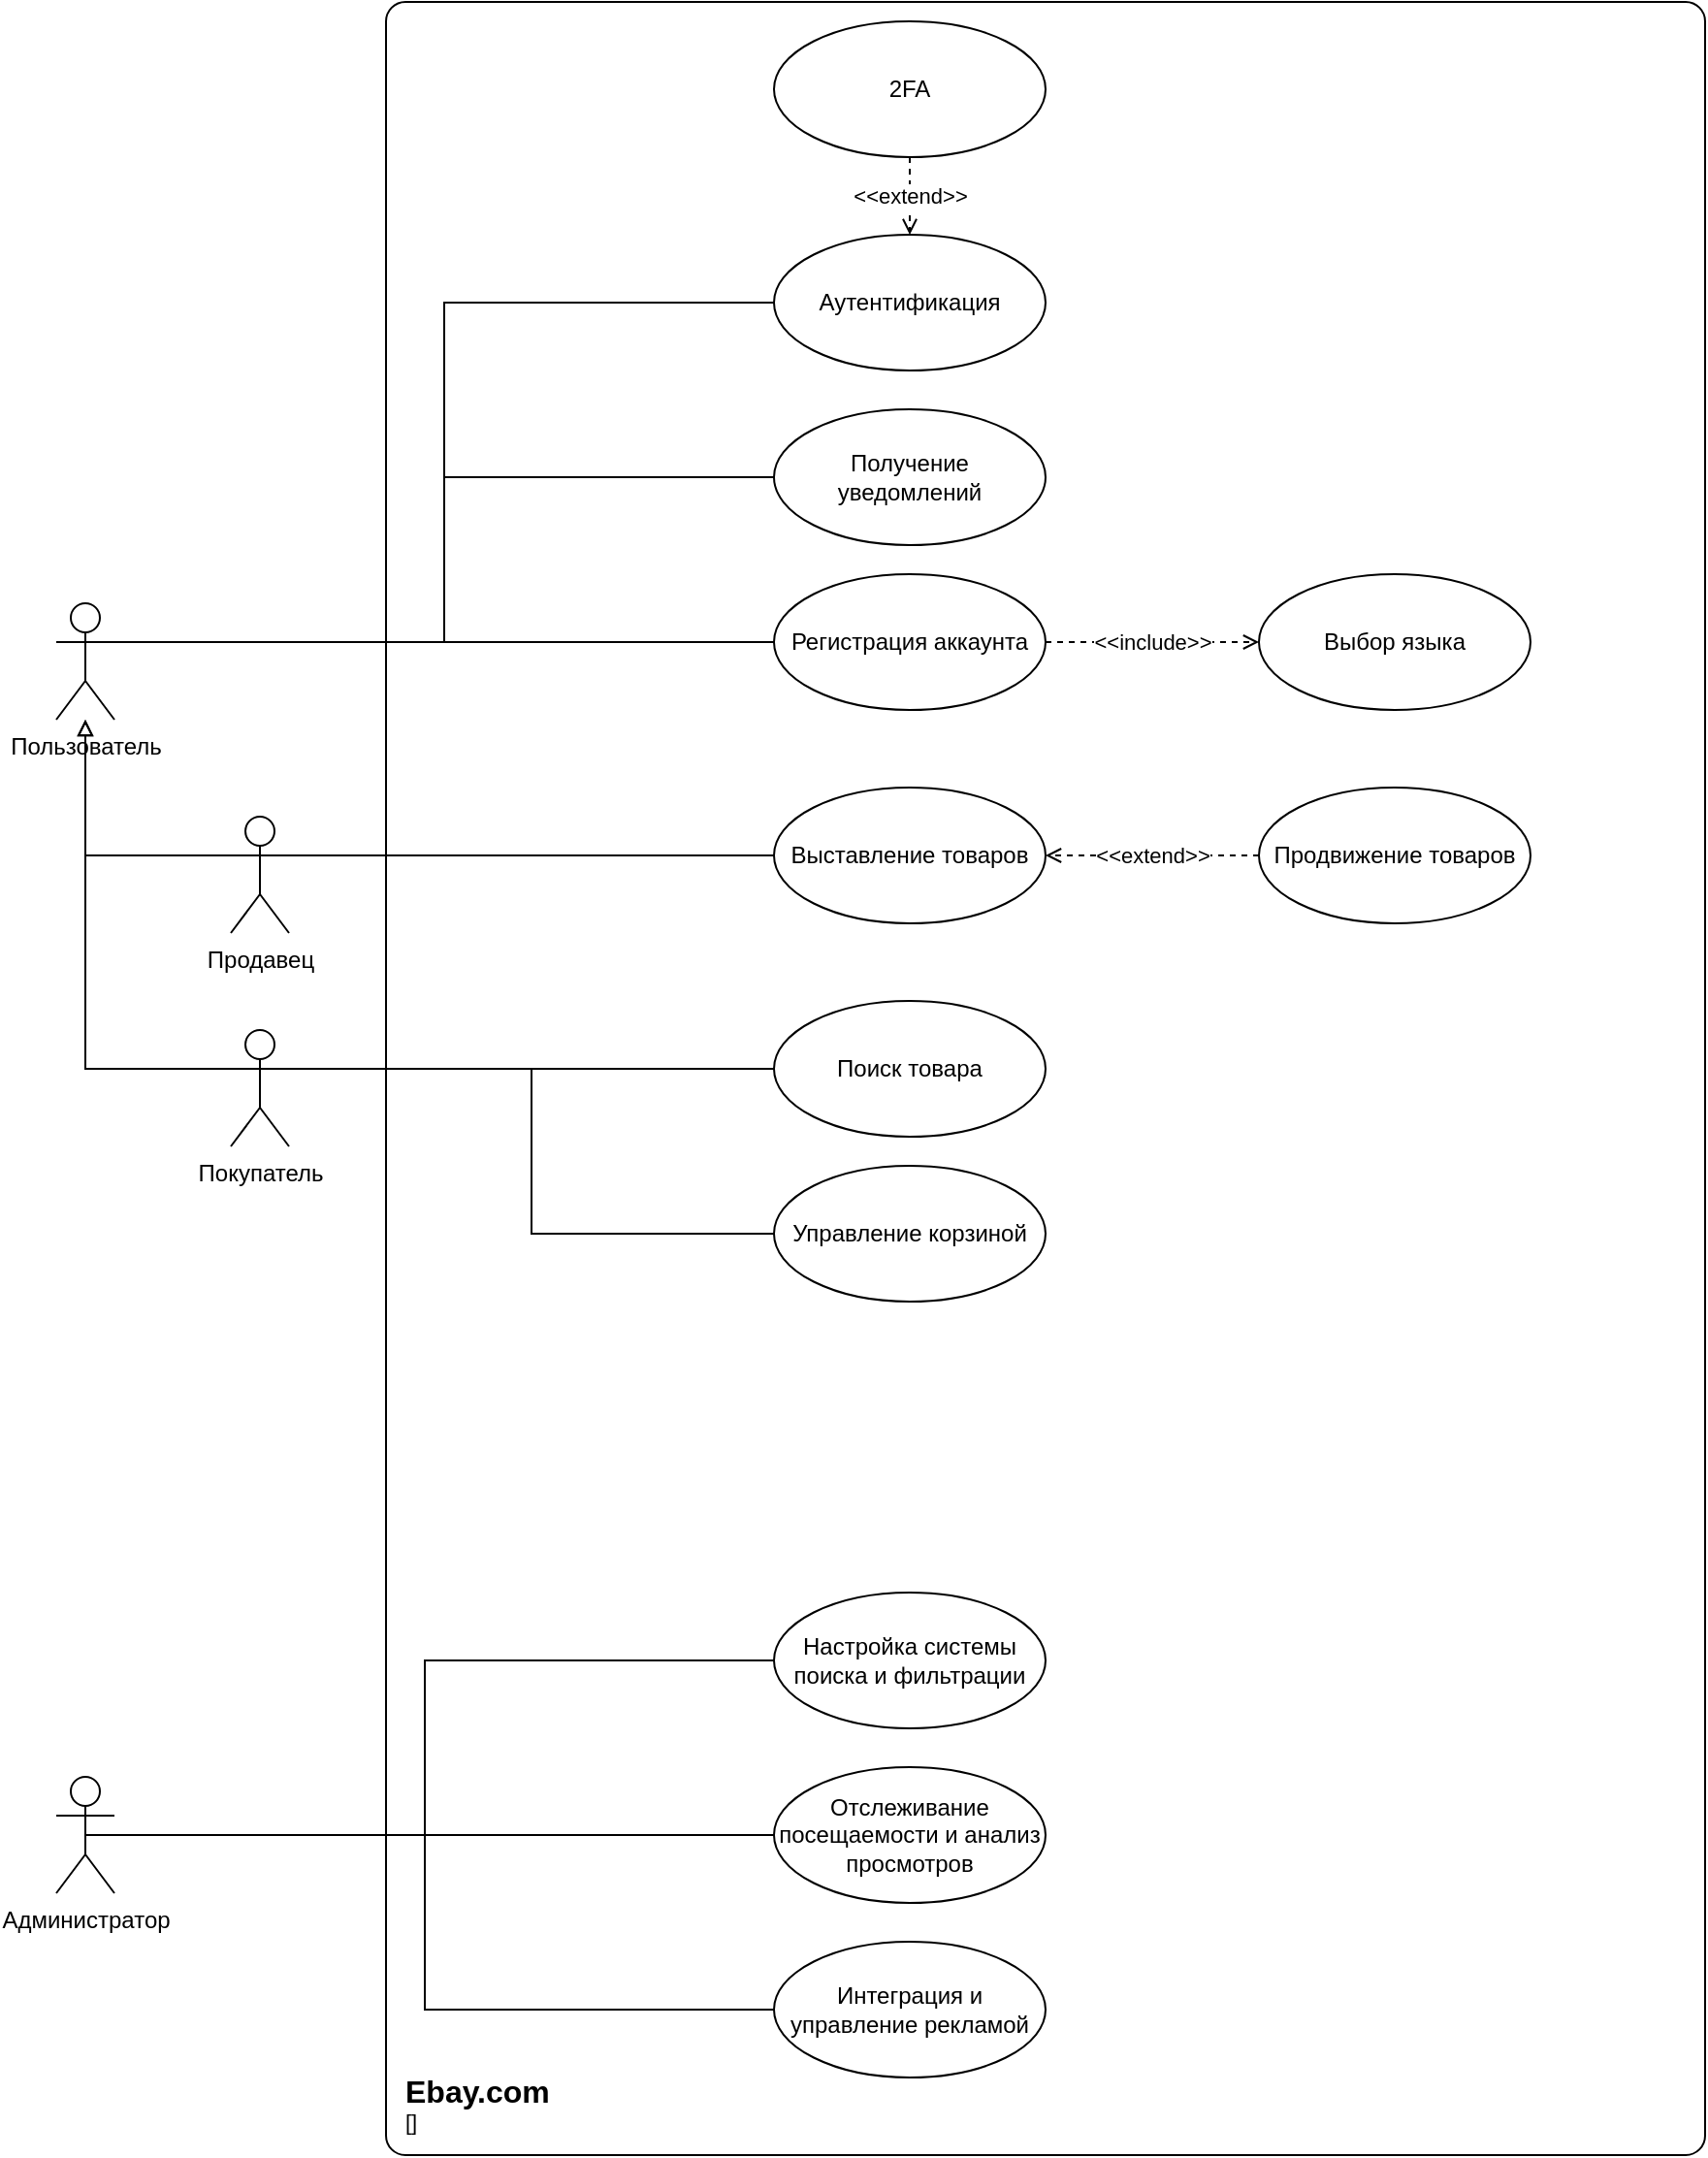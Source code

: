 <mxfile version="23.1.5" type="device">
  <diagram name="Страница — 1" id="yE-DlBpV-i3pffNnuML0">
    <mxGraphModel dx="2266" dy="2909" grid="1" gridSize="10" guides="1" tooltips="1" connect="1" arrows="1" fold="1" page="1" pageScale="1" pageWidth="2000" pageHeight="2000" math="0" shadow="0">
      <root>
        <mxCell id="0" />
        <mxCell id="1" parent="0" />
        <mxCell id="5RYa4Lqnm4UkyfWWSym_-12" value="Пользователь" style="shape=umlActor;verticalLabelPosition=bottom;verticalAlign=top;html=1;" parent="1" vertex="1">
          <mxGeometry x="50" y="240" width="30" height="60" as="geometry" />
        </mxCell>
        <mxCell id="5RYa4Lqnm4UkyfWWSym_-13" value="Регистрация аккаунта" style="ellipse;whiteSpace=wrap;html=1;" parent="1" vertex="1">
          <mxGeometry x="420" y="225" width="140" height="70" as="geometry" />
        </mxCell>
        <mxCell id="5RYa4Lqnm4UkyfWWSym_-25" value="&amp;lt;&amp;lt;include&amp;gt;&amp;gt;" style="edgeStyle=orthogonalEdgeStyle;rounded=0;orthogonalLoop=1;jettySize=auto;html=1;exitX=1;exitY=0.5;exitDx=0;exitDy=0;entryX=0;entryY=0.5;entryDx=0;entryDy=0;dashed=1;endArrow=open;endFill=0;" parent="1" source="5RYa4Lqnm4UkyfWWSym_-13" target="5RYa4Lqnm4UkyfWWSym_-16" edge="1">
          <mxGeometry relative="1" as="geometry">
            <mxPoint x="590" y="355" as="targetPoint" />
          </mxGeometry>
        </mxCell>
        <mxCell id="5RYa4Lqnm4UkyfWWSym_-14" value="Поиск товара" style="ellipse;whiteSpace=wrap;html=1;" parent="1" vertex="1">
          <mxGeometry x="420" y="445" width="140" height="70" as="geometry" />
        </mxCell>
        <mxCell id="5RYa4Lqnm4UkyfWWSym_-15" value="Управление корзиной" style="ellipse;whiteSpace=wrap;html=1;" parent="1" vertex="1">
          <mxGeometry x="420" y="530" width="140" height="70" as="geometry" />
        </mxCell>
        <mxCell id="5RYa4Lqnm4UkyfWWSym_-16" value="Выбор языка" style="ellipse;whiteSpace=wrap;html=1;" parent="1" vertex="1">
          <mxGeometry x="670" y="225" width="140" height="70" as="geometry" />
        </mxCell>
        <mxCell id="5RYa4Lqnm4UkyfWWSym_-39" style="rounded=0;orthogonalLoop=1;jettySize=auto;html=1;exitX=0;exitY=0.5;exitDx=0;exitDy=0;endArrow=none;endFill=0;entryX=1;entryY=0.333;entryDx=0;entryDy=0;entryPerimeter=0;edgeStyle=orthogonalEdgeStyle;" parent="1" source="5RYa4Lqnm4UkyfWWSym_-18" target="5RYa4Lqnm4UkyfWWSym_-12" edge="1">
          <mxGeometry relative="1" as="geometry">
            <mxPoint x="80" y="270" as="targetPoint" />
          </mxGeometry>
        </mxCell>
        <mxCell id="5RYa4Lqnm4UkyfWWSym_-18" value="Получение уведомлений" style="ellipse;whiteSpace=wrap;html=1;" parent="1" vertex="1">
          <mxGeometry x="420" y="140" width="140" height="70" as="geometry" />
        </mxCell>
        <mxCell id="5RYa4Lqnm4UkyfWWSym_-27" value="&amp;lt;&amp;lt;extend&amp;gt;&amp;gt;" style="edgeStyle=orthogonalEdgeStyle;rounded=0;orthogonalLoop=1;jettySize=auto;html=1;exitX=0.5;exitY=1;exitDx=0;exitDy=0;entryX=0.5;entryY=0;entryDx=0;entryDy=0;dashed=1;endArrow=open;endFill=0;" parent="1" source="5RYa4Lqnm4UkyfWWSym_-19" target="5RYa4Lqnm4UkyfWWSym_-24" edge="1">
          <mxGeometry relative="1" as="geometry" />
        </mxCell>
        <mxCell id="5RYa4Lqnm4UkyfWWSym_-19" value="2FA" style="ellipse;whiteSpace=wrap;html=1;" parent="1" vertex="1">
          <mxGeometry x="420" y="-60" width="140" height="70" as="geometry" />
        </mxCell>
        <mxCell id="5RYa4Lqnm4UkyfWWSym_-40" style="rounded=0;orthogonalLoop=1;jettySize=auto;html=1;exitX=0;exitY=0.5;exitDx=0;exitDy=0;endArrow=none;endFill=0;entryX=1;entryY=0.333;entryDx=0;entryDy=0;entryPerimeter=0;edgeStyle=orthogonalEdgeStyle;" parent="1" source="5RYa4Lqnm4UkyfWWSym_-24" target="5RYa4Lqnm4UkyfWWSym_-12" edge="1">
          <mxGeometry relative="1" as="geometry">
            <mxPoint x="80" y="270" as="targetPoint" />
          </mxGeometry>
        </mxCell>
        <mxCell id="5RYa4Lqnm4UkyfWWSym_-24" value="Аутентификация" style="ellipse;whiteSpace=wrap;html=1;" parent="1" vertex="1">
          <mxGeometry x="420" y="50" width="140" height="70" as="geometry" />
        </mxCell>
        <mxCell id="5RYa4Lqnm4UkyfWWSym_-33" value="Выставление товаров" style="ellipse;whiteSpace=wrap;html=1;" parent="1" vertex="1">
          <mxGeometry x="420" y="335" width="140" height="70" as="geometry" />
        </mxCell>
        <mxCell id="5RYa4Lqnm4UkyfWWSym_-34" value="&amp;lt;&amp;lt;extend&amp;gt;&amp;gt;" style="edgeStyle=orthogonalEdgeStyle;rounded=0;orthogonalLoop=1;jettySize=auto;html=1;exitX=0;exitY=0.5;exitDx=0;exitDy=0;entryX=1;entryY=0.5;entryDx=0;entryDy=0;dashed=1;endArrow=open;endFill=0;" parent="1" source="5RYa4Lqnm4UkyfWWSym_-35" target="5RYa4Lqnm4UkyfWWSym_-33" edge="1">
          <mxGeometry relative="1" as="geometry" />
        </mxCell>
        <mxCell id="5RYa4Lqnm4UkyfWWSym_-35" value="Продвижение товаров" style="ellipse;whiteSpace=wrap;html=1;" parent="1" vertex="1">
          <mxGeometry x="670" y="335" width="140" height="70" as="geometry" />
        </mxCell>
        <mxCell id="5RYa4Lqnm4UkyfWWSym_-43" style="edgeStyle=entityRelationEdgeStyle;rounded=0;orthogonalLoop=1;jettySize=auto;html=1;exitX=0;exitY=0.5;exitDx=0;exitDy=0;endArrow=none;endFill=0;entryX=1;entryY=0.333;entryDx=0;entryDy=0;entryPerimeter=0;elbow=vertical;" parent="1" source="5RYa4Lqnm4UkyfWWSym_-13" target="5RYa4Lqnm4UkyfWWSym_-12" edge="1">
          <mxGeometry relative="1" as="geometry">
            <mxPoint x="100" y="280" as="targetPoint" />
          </mxGeometry>
        </mxCell>
        <mxCell id="5RYa4Lqnm4UkyfWWSym_-49" style="edgeStyle=orthogonalEdgeStyle;rounded=0;orthogonalLoop=1;jettySize=auto;html=1;exitX=0;exitY=0.333;exitDx=0;exitDy=0;exitPerimeter=0;endArrow=block;endFill=0;" parent="1" source="5RYa4Lqnm4UkyfWWSym_-44" target="5RYa4Lqnm4UkyfWWSym_-12" edge="1">
          <mxGeometry relative="1" as="geometry">
            <mxPoint x="60" y="410" as="targetPoint" />
          </mxGeometry>
        </mxCell>
        <mxCell id="5RYa4Lqnm4UkyfWWSym_-44" value="Покупатель" style="shape=umlActor;verticalLabelPosition=bottom;verticalAlign=top;html=1;" parent="1" vertex="1">
          <mxGeometry x="140" y="460" width="30" height="60" as="geometry" />
        </mxCell>
        <mxCell id="5RYa4Lqnm4UkyfWWSym_-48" style="edgeStyle=orthogonalEdgeStyle;rounded=0;orthogonalLoop=1;jettySize=auto;html=1;exitX=0;exitY=0.333;exitDx=0;exitDy=0;exitPerimeter=0;endArrow=block;endFill=0;" parent="1" source="5RYa4Lqnm4UkyfWWSym_-45" target="5RYa4Lqnm4UkyfWWSym_-12" edge="1">
          <mxGeometry relative="1" as="geometry">
            <mxPoint x="50" y="350" as="targetPoint" />
          </mxGeometry>
        </mxCell>
        <mxCell id="5RYa4Lqnm4UkyfWWSym_-45" value="Продавец" style="shape=umlActor;verticalLabelPosition=bottom;verticalAlign=top;html=1;" parent="1" vertex="1">
          <mxGeometry x="140" y="350" width="30" height="60" as="geometry" />
        </mxCell>
        <mxCell id="5RYa4Lqnm4UkyfWWSym_-50" style="edgeStyle=entityRelationEdgeStyle;rounded=0;orthogonalLoop=1;jettySize=auto;html=1;exitX=0;exitY=0.5;exitDx=0;exitDy=0;entryX=1;entryY=0.333;entryDx=0;entryDy=0;entryPerimeter=0;endArrow=none;endFill=0;" parent="1" source="5RYa4Lqnm4UkyfWWSym_-33" target="5RYa4Lqnm4UkyfWWSym_-45" edge="1">
          <mxGeometry relative="1" as="geometry" />
        </mxCell>
        <mxCell id="5RYa4Lqnm4UkyfWWSym_-51" style="edgeStyle=entityRelationEdgeStyle;rounded=0;orthogonalLoop=1;jettySize=auto;html=1;exitX=0;exitY=0.5;exitDx=0;exitDy=0;entryX=1;entryY=0.333;entryDx=0;entryDy=0;entryPerimeter=0;endArrow=none;endFill=0;" parent="1" source="5RYa4Lqnm4UkyfWWSym_-14" target="5RYa4Lqnm4UkyfWWSym_-44" edge="1">
          <mxGeometry relative="1" as="geometry" />
        </mxCell>
        <mxCell id="5RYa4Lqnm4UkyfWWSym_-52" style="edgeStyle=orthogonalEdgeStyle;rounded=0;orthogonalLoop=1;jettySize=auto;html=1;exitX=0;exitY=0.5;exitDx=0;exitDy=0;entryX=1;entryY=0.333;entryDx=0;entryDy=0;entryPerimeter=0;endArrow=none;endFill=0;" parent="1" source="5RYa4Lqnm4UkyfWWSym_-15" target="5RYa4Lqnm4UkyfWWSym_-44" edge="1">
          <mxGeometry relative="1" as="geometry" />
        </mxCell>
        <object placeholders="1" c4Name="Ebay.com" c4Type="SystemScopeBoundary" c4Application="" label="&lt;font style=&quot;font-size: 16px&quot;&gt;&lt;b&gt;&lt;div style=&quot;text-align: left&quot;&gt;%c4Name%&lt;/div&gt;&lt;/b&gt;&lt;/font&gt;&lt;div style=&quot;text-align: left&quot;&gt;[%c4Application%]&lt;/div&gt;" id="5RYa4Lqnm4UkyfWWSym_-55">
          <mxCell style="rounded=1;fontSize=11;whiteSpace=wrap;html=1;arcSize=20;labelBackgroundColor=none;align=left;verticalAlign=bottom;labelBorderColor=none;spacingTop=0;spacing=10;metaEdit=1;rotatable=0;perimeter=rectanglePerimeter;noLabel=0;labelPadding=0;allowArrows=0;connectable=0;expand=0;recursiveResize=0;editable=1;pointerEvents=0;absoluteArcSize=1;points=[[0.25,0,0],[0.5,0,0],[0.75,0,0],[1,0.25,0],[1,0.5,0],[1,0.75,0],[0.75,1,0],[0.5,1,0],[0.25,1,0],[0,0.75,0],[0,0.5,0],[0,0.25,0]];fillColor=none;" parent="1" vertex="1">
            <mxGeometry x="220" y="-70" width="680" height="1110" as="geometry" />
          </mxCell>
        </object>
        <mxCell id="5RYa4Lqnm4UkyfWWSym_-57" value="Настройка системы поиска и фильтрации" style="ellipse;whiteSpace=wrap;html=1;" parent="1" vertex="1">
          <mxGeometry x="420" y="750" width="140" height="70" as="geometry" />
        </mxCell>
        <mxCell id="5RYa4Lqnm4UkyfWWSym_-59" value="Отслеживание посещаемости и анализ просмотров" style="ellipse;whiteSpace=wrap;html=1;" parent="1" vertex="1">
          <mxGeometry x="420" y="840" width="140" height="70" as="geometry" />
        </mxCell>
        <mxCell id="5RYa4Lqnm4UkyfWWSym_-60" value="Интеграция и управление рекламой" style="ellipse;whiteSpace=wrap;html=1;" parent="1" vertex="1">
          <mxGeometry x="420" y="930" width="140" height="70" as="geometry" />
        </mxCell>
        <mxCell id="5RYa4Lqnm4UkyfWWSym_-62" value="Администратор" style="shape=umlActor;verticalLabelPosition=bottom;verticalAlign=top;html=1;" parent="1" vertex="1">
          <mxGeometry x="50" y="845" width="30" height="60" as="geometry" />
        </mxCell>
        <mxCell id="5RYa4Lqnm4UkyfWWSym_-63" style="edgeStyle=orthogonalEdgeStyle;rounded=0;orthogonalLoop=1;jettySize=auto;html=1;exitX=0;exitY=0.5;exitDx=0;exitDy=0;entryX=0.5;entryY=0.5;entryDx=0;entryDy=0;entryPerimeter=0;endArrow=none;endFill=0;" parent="1" source="5RYa4Lqnm4UkyfWWSym_-57" target="5RYa4Lqnm4UkyfWWSym_-62" edge="1">
          <mxGeometry relative="1" as="geometry">
            <Array as="points">
              <mxPoint x="240" y="785" />
              <mxPoint x="240" y="875" />
            </Array>
          </mxGeometry>
        </mxCell>
        <mxCell id="5RYa4Lqnm4UkyfWWSym_-64" style="edgeStyle=orthogonalEdgeStyle;rounded=0;orthogonalLoop=1;jettySize=auto;html=1;exitX=0;exitY=0.5;exitDx=0;exitDy=0;entryX=0.5;entryY=0.5;entryDx=0;entryDy=0;entryPerimeter=0;endArrow=none;endFill=0;" parent="1" source="5RYa4Lqnm4UkyfWWSym_-59" target="5RYa4Lqnm4UkyfWWSym_-62" edge="1">
          <mxGeometry relative="1" as="geometry" />
        </mxCell>
        <mxCell id="5RYa4Lqnm4UkyfWWSym_-66" style="edgeStyle=orthogonalEdgeStyle;rounded=0;orthogonalLoop=1;jettySize=auto;html=1;exitX=0;exitY=0.5;exitDx=0;exitDy=0;entryX=0.5;entryY=0.5;entryDx=0;entryDy=0;entryPerimeter=0;endArrow=none;endFill=0;" parent="1" source="5RYa4Lqnm4UkyfWWSym_-60" target="5RYa4Lqnm4UkyfWWSym_-62" edge="1">
          <mxGeometry relative="1" as="geometry">
            <Array as="points">
              <mxPoint x="240" y="965" />
              <mxPoint x="240" y="875" />
            </Array>
          </mxGeometry>
        </mxCell>
      </root>
    </mxGraphModel>
  </diagram>
</mxfile>
